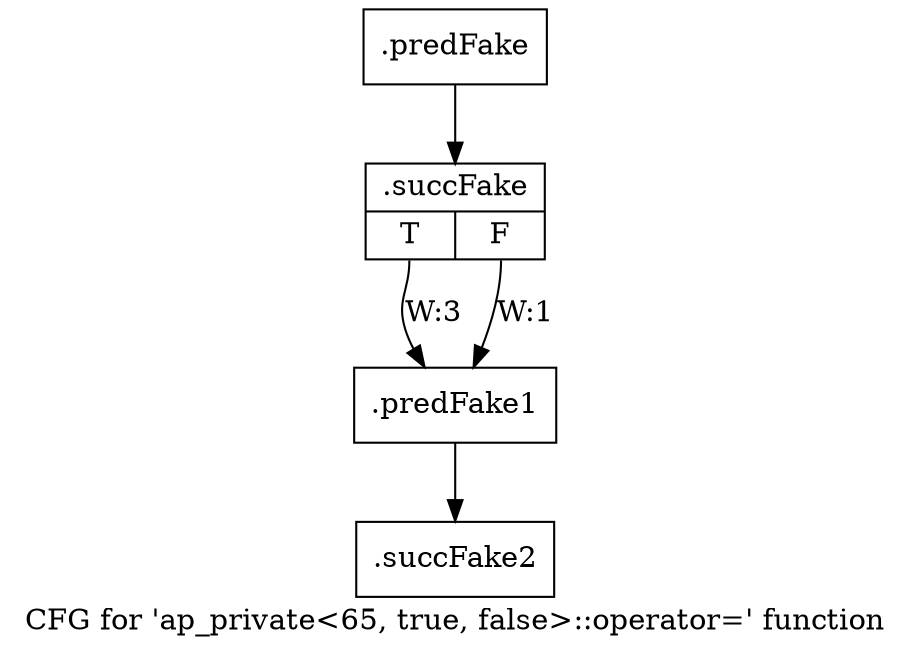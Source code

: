 digraph "CFG for 'ap_private\<65, true, false\>::operator=' function" {
	label="CFG for 'ap_private\<65, true, false\>::operator=' function";

	Node0x5f71a70 [shape=record,filename="",linenumber="",label="{.predFake}"];
	Node0x5f71a70 -> Node0x6309110[ callList="" memoryops="" filename="/mnt/xilinx/Vitis_HLS/2021.2/include/etc/ap_private.h" execusionnum="2"];
	Node0x6309110 [shape=record,filename="/mnt/xilinx/Vitis_HLS/2021.2/include/etc/ap_private.h",linenumber="4716",label="{.succFake|{<s0>T|<s1>F}}"];
	Node0x6309110:s0 -> Node0x5f75830[label="W:3" callList="" memoryops="" filename="/mnt/xilinx/Vitis_HLS/2021.2/include/etc/ap_private.h" execusionnum="2"];
	Node0x6309110:s1 -> Node0x5f75830[label="W:1"];
	Node0x5f75830 [shape=record,filename="/mnt/xilinx/Vitis_HLS/2021.2/include/etc/ap_private.h",linenumber="4717",label="{.predFake1}"];
	Node0x5f75830 -> Node0x630a5c0[ callList="" memoryops="" filename="/mnt/xilinx/Vitis_HLS/2021.2/include/etc/ap_private.h" execusionnum="2"];
	Node0x630a5c0 [shape=record,filename="/mnt/xilinx/Vitis_HLS/2021.2/include/etc/ap_private.h",linenumber="4718",label="{.succFake2}"];
}
